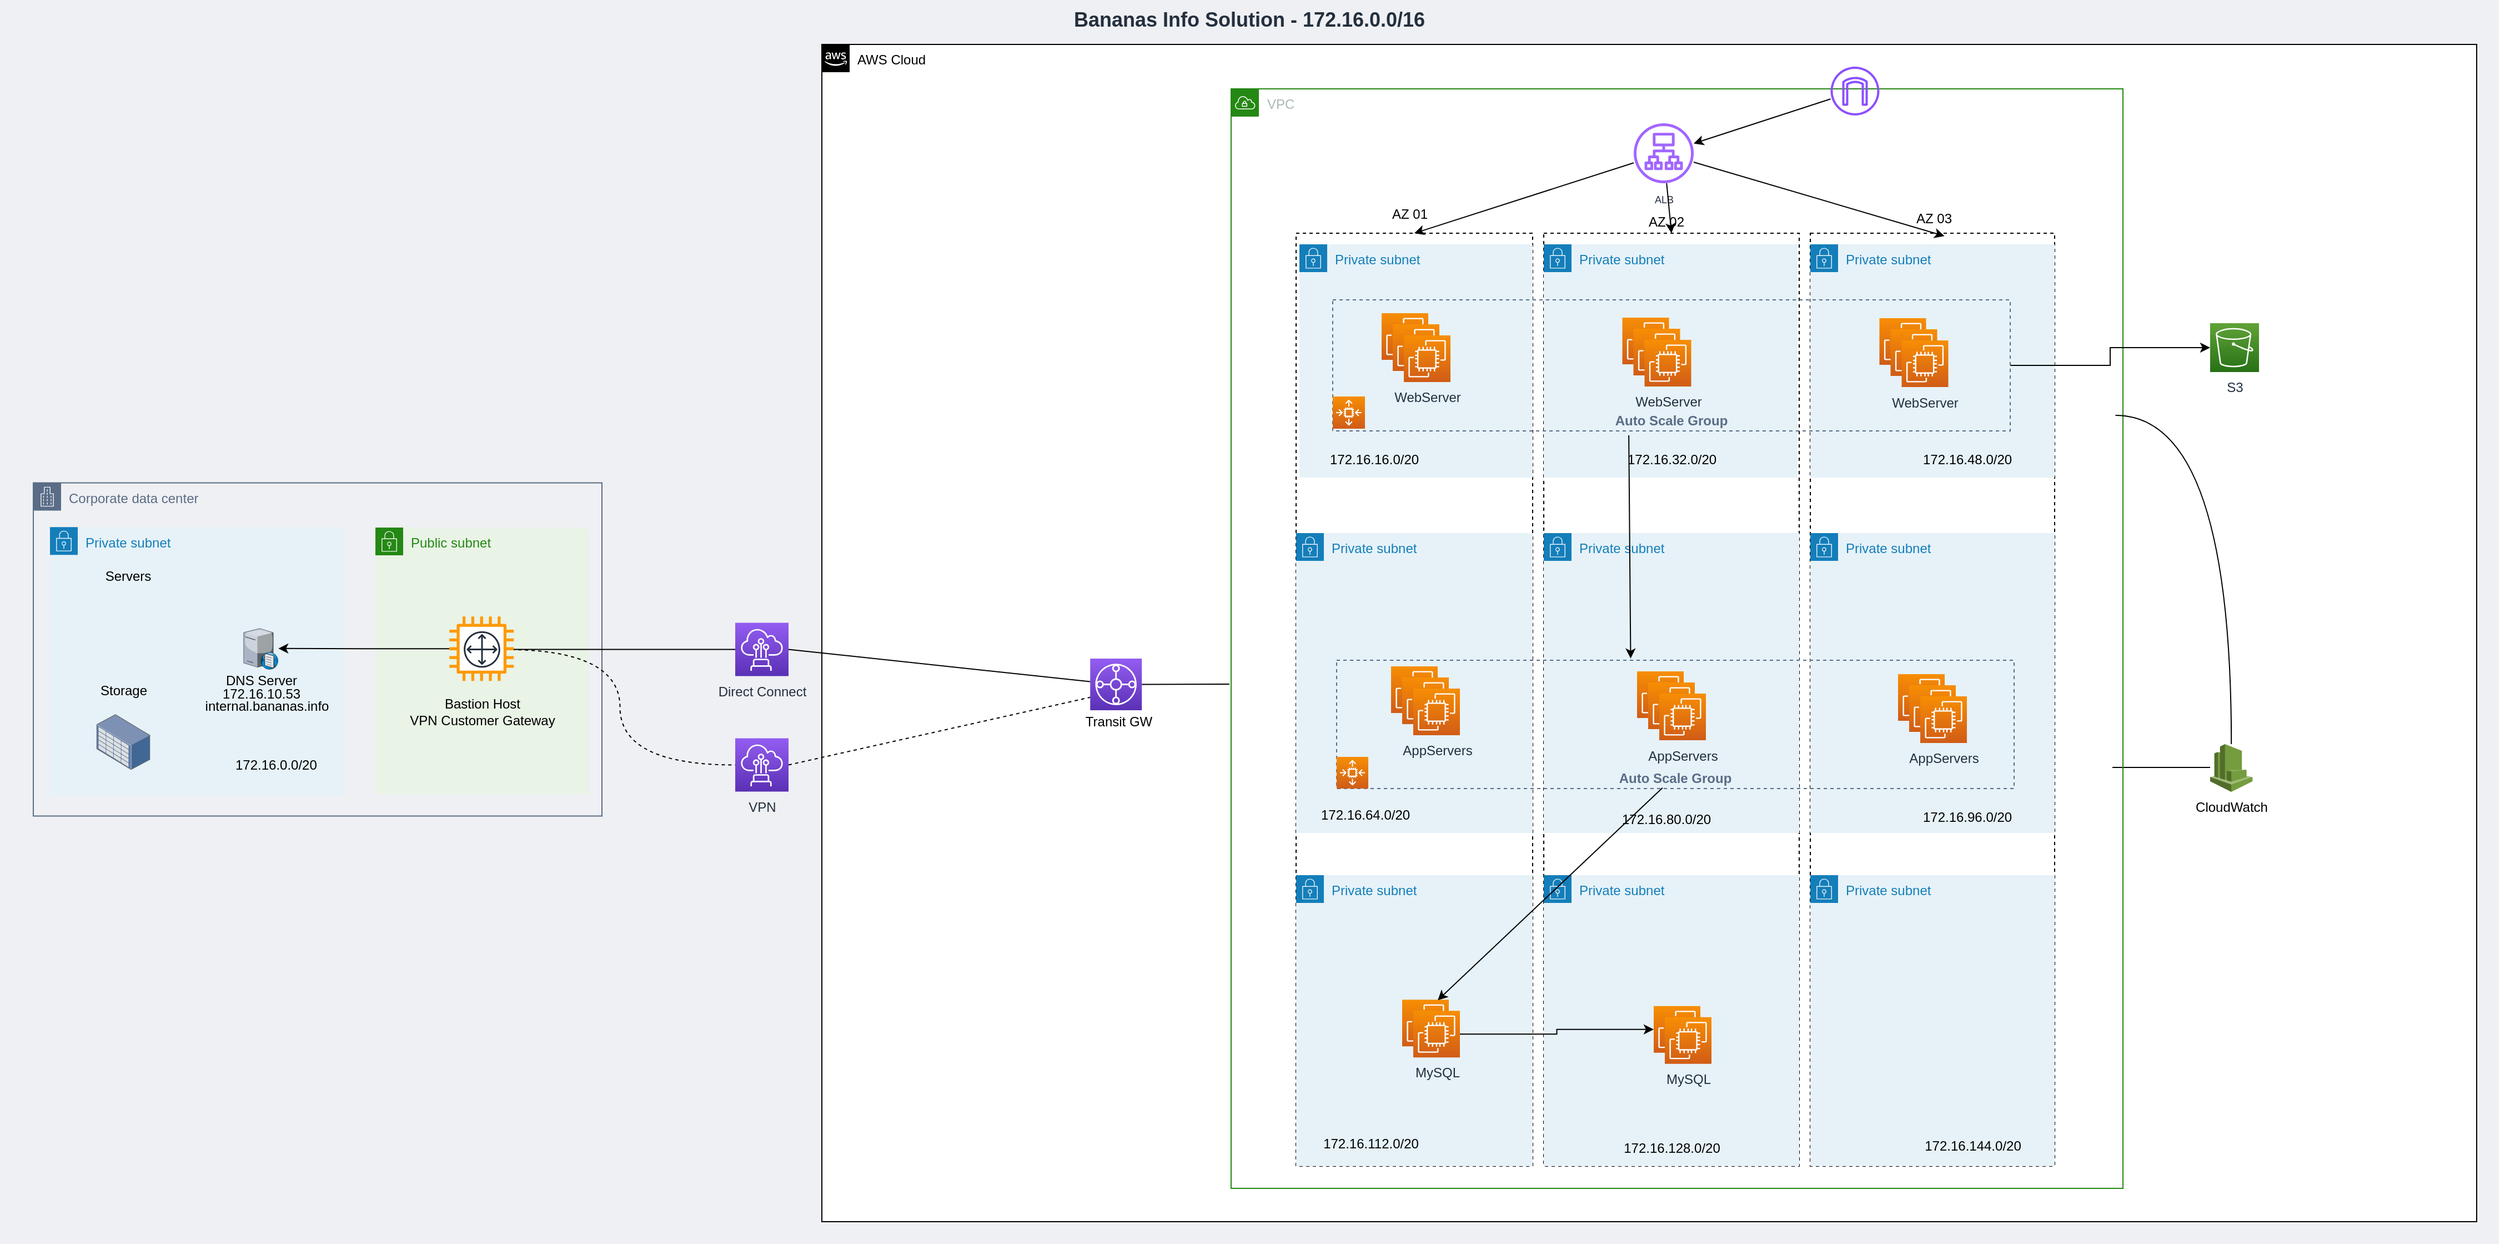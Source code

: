 <mxfile version="25.0.3">
  <diagram id="W_F5XnYg8adZVJPK9eMk" name="Arquitetura  Banana">
    <mxGraphModel dx="5585" dy="2750" grid="1" gridSize="10" guides="1" tooltips="1" connect="1" arrows="1" fold="1" page="0" pageScale="1" pageWidth="850" pageHeight="1100" math="0" shadow="0">
      <root>
        <mxCell id="0" />
        <mxCell id="1" parent="0" />
        <mxCell id="vFsQSppby8XxqhAGqel9-8" value="Bananas Info Solution - 172.16.0.0/16" style="fillColor=#EFF0F3;strokeColor=none;dashed=0;verticalAlign=top;fontStyle=1;fontColor=#232F3D;fontSize=18;" parent="1" vertex="1">
          <mxGeometry x="-1990" y="-730" width="2250" height="1120" as="geometry" />
        </mxCell>
        <mxCell id="y_NVvg4EwyrHjLbx37bl-17" value="AWS Cloud" style="points=[[0,0],[0.25,0],[0.5,0],[0.75,0],[1,0],[1,0.25],[1,0.5],[1,0.75],[1,1],[0.75,1],[0.5,1],[0.25,1],[0,1],[0,0.75],[0,0.5],[0,0.25]];outlineConnect=0;html=1;whiteSpace=wrap;fontSize=12;fontStyle=0;shape=mxgraph.aws4.group;grIcon=mxgraph.aws4.group_aws_cloud_alt;verticalAlign=top;align=left;spacingLeft=30;dashed=0;labelBackgroundColor=none;" parent="1" vertex="1">
          <mxGeometry x="-1250" y="-690" width="1490" height="1060" as="geometry" />
        </mxCell>
        <mxCell id="UPVWZSoE1IrgO4UKR4u3-6" value="" style="rounded=0;whiteSpace=wrap;html=1;dashed=1;hachureGap=4;pointerEvents=0;" parent="1" vertex="1">
          <mxGeometry x="-823" y="-520" width="213" height="840" as="geometry" />
        </mxCell>
        <mxCell id="i61QL0jAftep3phikMwE-26" value="" style="sketch=0;points=[[0,0,0],[0.25,0,0],[0.5,0,0],[0.75,0,0],[1,0,0],[0,1,0],[0.25,1,0],[0.5,1,0],[0.75,1,0],[1,1,0],[0,0.25,0],[0,0.5,0],[0,0.75,0],[1,0.25,0],[1,0.5,0],[1,0.75,0]];outlineConnect=0;fontColor=#232F3E;gradientColor=#F78E04;gradientDirection=north;fillColor=#D05C17;strokeColor=#ffffff;dashed=0;verticalLabelPosition=bottom;verticalAlign=top;align=center;html=1;fontSize=12;fontStyle=0;aspect=fixed;shape=mxgraph.aws4.resourceIcon;resIcon=mxgraph.aws4.ec2;" parent="1" vertex="1">
          <mxGeometry x="-271" y="165.88" width="42" height="42" as="geometry" />
        </mxCell>
        <mxCell id="i61QL0jAftep3phikMwE-27" value="" style="sketch=0;points=[[0,0,0],[0.25,0,0],[0.5,0,0],[0.75,0,0],[1,0,0],[0,1,0],[0.25,1,0],[0.5,1,0],[0.75,1,0],[1,1,0],[0,0.25,0],[0,0.5,0],[0,0.75,0],[1,0.25,0],[1,0.5,0],[1,0.75,0]];outlineConnect=0;fontColor=#232F3E;gradientColor=#F78E04;gradientDirection=north;fillColor=#D05C17;strokeColor=#ffffff;dashed=0;verticalLabelPosition=bottom;verticalAlign=top;align=center;html=1;fontSize=12;fontStyle=0;aspect=fixed;shape=mxgraph.aws4.resourceIcon;resIcon=mxgraph.aws4.ec2;" parent="1" vertex="1">
          <mxGeometry x="-261" y="175.88" width="42" height="42" as="geometry" />
        </mxCell>
        <mxCell id="i61QL0jAftep3phikMwE-28" value="MySQL" style="sketch=0;points=[[0,0,0],[0.25,0,0],[0.5,0,0],[0.75,0,0],[1,0,0],[0,1,0],[0.25,1,0],[0.5,1,0],[0.75,1,0],[1,1,0],[0,0.25,0],[0,0.5,0],[0,0.75,0],[1,0.25,0],[1,0.5,0],[1,0.75,0]];outlineConnect=0;fontColor=#232F3E;gradientColor=#F78E04;gradientDirection=north;fillColor=#D05C17;strokeColor=#ffffff;dashed=0;verticalLabelPosition=bottom;verticalAlign=top;align=center;html=1;fontSize=12;fontStyle=0;aspect=fixed;shape=mxgraph.aws4.resourceIcon;resIcon=mxgraph.aws4.ec2;" parent="1" vertex="1">
          <mxGeometry x="-251" y="185.88" width="42" height="42" as="geometry" />
        </mxCell>
        <mxCell id="i61QL0jAftep3phikMwE-18" value="" style="sketch=0;points=[[0,0,0],[0.25,0,0],[0.5,0,0],[0.75,0,0],[1,0,0],[0,1,0],[0.25,1,0],[0.5,1,0],[0.75,1,0],[1,1,0],[0,0.25,0],[0,0.5,0],[0,0.75,0],[1,0.25,0],[1,0.5,0],[1,0.75,0]];outlineConnect=0;fontColor=#232F3E;gradientColor=#F78E04;gradientDirection=north;fillColor=#D05C17;strokeColor=#ffffff;dashed=0;verticalLabelPosition=bottom;verticalAlign=top;align=center;html=1;fontSize=12;fontStyle=0;aspect=fixed;shape=mxgraph.aws4.resourceIcon;resIcon=mxgraph.aws4.ec2;" parent="1" vertex="1">
          <mxGeometry x="-737.5" y="160.13" width="42" height="42" as="geometry" />
        </mxCell>
        <mxCell id="i61QL0jAftep3phikMwE-22" value="" style="sketch=0;points=[[0,0,0],[0.25,0,0],[0.5,0,0],[0.75,0,0],[1,0,0],[0,1,0],[0.25,1,0],[0.5,1,0],[0.75,1,0],[1,1,0],[0,0.25,0],[0,0.5,0],[0,0.75,0],[1,0.25,0],[1,0.5,0],[1,0.75,0]];outlineConnect=0;fontColor=#232F3E;gradientColor=#F78E04;gradientDirection=north;fillColor=#D05C17;strokeColor=#ffffff;dashed=0;verticalLabelPosition=bottom;verticalAlign=top;align=center;html=1;fontSize=12;fontStyle=0;aspect=fixed;shape=mxgraph.aws4.resourceIcon;resIcon=mxgraph.aws4.ec2;" parent="1" vertex="1">
          <mxGeometry x="-511" y="165.88" width="42" height="42" as="geometry" />
        </mxCell>
        <mxCell id="i61QL0jAftep3phikMwE-4" value="Public subnet" style="points=[[0,0],[0.25,0],[0.5,0],[0.75,0],[1,0],[1,0.25],[1,0.5],[1,0.75],[1,1],[0.75,1],[0.5,1],[0.25,1],[0,1],[0,0.75],[0,0.5],[0,0.25]];outlineConnect=0;gradientColor=none;html=1;whiteSpace=wrap;fontSize=12;fontStyle=0;shape=mxgraph.aws4.group;grIcon=mxgraph.aws4.group_security_group;grStroke=0;strokeColor=#248814;fillColor=#E9F3E6;verticalAlign=top;align=left;spacingLeft=30;fontColor=#248814;dashed=0;" parent="1" vertex="1">
          <mxGeometry x="-1652" y="-255" width="192" height="240" as="geometry" />
        </mxCell>
        <mxCell id="-DdmWLj25kBSTXwBggE0-1" value="Corporate data center" style="points=[[0,0],[0.25,0],[0.5,0],[0.75,0],[1,0],[1,0.25],[1,0.5],[1,0.75],[1,1],[0.75,1],[0.5,1],[0.25,1],[0,1],[0,0.75],[0,0.5],[0,0.25]];outlineConnect=0;gradientColor=none;html=1;whiteSpace=wrap;fontSize=12;fontStyle=0;shape=mxgraph.aws4.group;grIcon=mxgraph.aws4.group_corporate_data_center;strokeColor=#5A6C86;fillColor=none;verticalAlign=top;align=left;spacingLeft=30;fontColor=#5A6C86;dashed=0;" parent="1" vertex="1">
          <mxGeometry x="-1960" y="-295.25" width="512" height="300" as="geometry" />
        </mxCell>
        <mxCell id="i61QL0jAftep3phikMwE-3" value="Private subnet" style="points=[[0,0],[0.25,0],[0.5,0],[0.75,0],[1,0],[1,0.25],[1,0.5],[1,0.75],[1,1],[0.75,1],[0.5,1],[0.25,1],[0,1],[0,0.75],[0,0.5],[0,0.25]];outlineConnect=0;gradientColor=none;html=1;whiteSpace=wrap;fontSize=12;fontStyle=0;shape=mxgraph.aws4.group;grIcon=mxgraph.aws4.group_security_group;grStroke=0;strokeColor=#147EBA;fillColor=#E6F2F8;verticalAlign=top;align=left;spacingLeft=30;fontColor=#147EBA;dashed=0;hachureGap=4;pointerEvents=0;" parent="1" vertex="1">
          <mxGeometry x="-1945" y="-255.37" width="265" height="242.25" as="geometry" />
        </mxCell>
        <mxCell id="UPVWZSoE1IrgO4UKR4u3-4" value="" style="rounded=0;whiteSpace=wrap;html=1;dashed=1;hachureGap=4;pointerEvents=0;" parent="1" vertex="1">
          <mxGeometry x="-360" y="-520" width="220" height="840" as="geometry" />
        </mxCell>
        <mxCell id="UPVWZSoE1IrgO4UKR4u3-5" value="" style="rounded=0;whiteSpace=wrap;html=1;dashed=1;hachureGap=4;pointerEvents=0;" parent="1" vertex="1">
          <mxGeometry x="-600" y="-520" width="230" height="840" as="geometry" />
        </mxCell>
        <mxCell id="UPVWZSoE1IrgO4UKR4u3-37" value="Private subnet" style="points=[[0,0],[0.25,0],[0.5,0],[0.75,0],[1,0],[1,0.25],[1,0.5],[1,0.75],[1,1],[0.75,1],[0.5,1],[0.25,1],[0,1],[0,0.75],[0,0.5],[0,0.25]];outlineConnect=0;gradientColor=none;html=1;whiteSpace=wrap;fontSize=12;fontStyle=0;shape=mxgraph.aws4.group;grIcon=mxgraph.aws4.group_security_group;grStroke=0;strokeColor=#147EBA;fillColor=#E6F2F8;verticalAlign=top;align=left;spacingLeft=30;fontColor=#147EBA;dashed=0;hachureGap=4;pointerEvents=0;" parent="1" vertex="1">
          <mxGeometry x="-600" y="-250" width="230" height="270" as="geometry" />
        </mxCell>
        <mxCell id="UPVWZSoE1IrgO4UKR4u3-41" value="Private subnet" style="points=[[0,0],[0.25,0],[0.5,0],[0.75,0],[1,0],[1,0.25],[1,0.5],[1,0.75],[1,1],[0.75,1],[0.5,1],[0.25,1],[0,1],[0,0.75],[0,0.5],[0,0.25]];outlineConnect=0;gradientColor=none;html=1;whiteSpace=wrap;fontSize=12;fontStyle=0;shape=mxgraph.aws4.group;grIcon=mxgraph.aws4.group_security_group;grStroke=0;strokeColor=#147EBA;fillColor=#E6F2F8;verticalAlign=top;align=left;spacingLeft=30;fontColor=#147EBA;dashed=0;hachureGap=4;pointerEvents=0;" parent="1" vertex="1">
          <mxGeometry x="-360" y="-250" width="220" height="270" as="geometry" />
        </mxCell>
        <mxCell id="UPVWZSoE1IrgO4UKR4u3-50" value="Direct Connect" style="sketch=0;points=[[0,0,0],[0.25,0,0],[0.5,0,0],[0.75,0,0],[1,0,0],[0,1,0],[0.25,1,0],[0.5,1,0],[0.75,1,0],[1,1,0],[0,0.25,0],[0,0.5,0],[0,0.75,0],[1,0.25,0],[1,0.5,0],[1,0.75,0]];outlineConnect=0;fontColor=#232F3E;gradientColor=#945DF2;gradientDirection=north;fillColor=#5A30B5;strokeColor=#ffffff;dashed=0;verticalLabelPosition=bottom;verticalAlign=top;align=center;html=1;fontSize=12;fontStyle=0;aspect=fixed;shape=mxgraph.aws4.resourceIcon;resIcon=mxgraph.aws4.direct_connect;hachureGap=4;pointerEvents=0;" parent="1" vertex="1">
          <mxGeometry x="-1328" y="-169.25" width="48" height="48" as="geometry" />
        </mxCell>
        <mxCell id="-DdmWLj25kBSTXwBggE0-2" value="" style="shape=image;html=1;verticalAlign=top;verticalLabelPosition=bottom;labelBackgroundColor=#ffffff;imageAspect=0;aspect=fixed;image=https://cdn2.iconfinder.com/data/icons/amazon-aws-stencils/100/Non-Service_Specific_copy_Corporate_Data_Center-128.png" parent="1" vertex="1">
          <mxGeometry x="-1913" y="-211.37" width="68" height="68" as="geometry" />
        </mxCell>
        <mxCell id="-DdmWLj25kBSTXwBggE0-3" value="" style="verticalLabelPosition=bottom;sketch=0;aspect=fixed;html=1;verticalAlign=top;strokeColor=none;align=center;outlineConnect=0;shape=mxgraph.citrix.dns_server;" parent="1" vertex="1">
          <mxGeometry x="-1770.61" y="-165" width="31.22" height="37.75" as="geometry" />
        </mxCell>
        <mxCell id="-DdmWLj25kBSTXwBggE0-10" value="" style="shape=image;html=1;verticalAlign=top;verticalLabelPosition=bottom;labelBackgroundColor=#ffffff;imageAspect=0;aspect=fixed;image=https://cdn2.iconfinder.com/data/icons/amazon-aws-stencils/100/Non-Service_Specific_copy_Corporate_Data_Center-128.png" parent="1" vertex="1">
          <mxGeometry x="-1927" y="-190.12" width="68" height="68" as="geometry" />
        </mxCell>
        <mxCell id="-DdmWLj25kBSTXwBggE0-11" value="" style="shape=image;html=1;verticalAlign=top;verticalLabelPosition=bottom;labelBackgroundColor=#ffffff;imageAspect=0;aspect=fixed;image=https://cdn2.iconfinder.com/data/icons/amazon-aws-stencils/100/Non-Service_Specific_copy_Corporate_Data_Center-128.png" parent="1" vertex="1">
          <mxGeometry x="-1905" y="-197.12" width="68" height="68" as="geometry" />
        </mxCell>
        <mxCell id="-DdmWLj25kBSTXwBggE0-12" value="Servers" style="text;html=1;align=center;verticalAlign=middle;resizable=0;points=[];autosize=1;strokeColor=none;fillColor=none;" parent="1" vertex="1">
          <mxGeometry x="-1905" y="-221.12" width="60" height="20" as="geometry" />
        </mxCell>
        <mxCell id="-DdmWLj25kBSTXwBggE0-14" value="DNS Server" style="text;html=1;align=center;verticalAlign=middle;resizable=0;points=[];autosize=1;strokeColor=none;fillColor=none;" parent="1" vertex="1">
          <mxGeometry x="-1795" y="-127.25" width="80" height="20" as="geometry" />
        </mxCell>
        <mxCell id="-DdmWLj25kBSTXwBggE0-15" value="" style="points=[];aspect=fixed;html=1;align=center;shadow=0;dashed=0;image;image=img/lib/allied_telesis/storage/Datacenter_Server_Storage_Unit_Large.svg;" parent="1" vertex="1">
          <mxGeometry x="-1903.24" y="-86.87" width="48.49" height="50" as="geometry" />
        </mxCell>
        <mxCell id="-DdmWLj25kBSTXwBggE0-16" value="Storage" style="text;html=1;align=center;verticalAlign=middle;resizable=0;points=[];autosize=1;strokeColor=none;fillColor=none;" parent="1" vertex="1">
          <mxGeometry x="-1909" y="-118.37" width="60" height="20" as="geometry" />
        </mxCell>
        <mxCell id="-DdmWLj25kBSTXwBggE0-19" value="" style="sketch=0;points=[[0,0,0],[0.25,0,0],[0.5,0,0],[0.75,0,0],[1,0,0],[0,1,0],[0.25,1,0],[0.5,1,0],[0.75,1,0],[1,1,0],[0,0.25,0],[0,0.5,0],[0,0.75,0],[1,0.25,0],[1,0.5,0],[1,0.75,0]];outlineConnect=0;fontColor=#232F3E;gradientColor=#945DF2;gradientDirection=north;fillColor=#5A30B5;strokeColor=#ffffff;dashed=0;verticalLabelPosition=bottom;verticalAlign=top;align=center;html=1;fontSize=12;fontStyle=0;aspect=fixed;shape=mxgraph.aws4.resourceIcon;resIcon=mxgraph.aws4.transit_gateway;" parent="1" vertex="1">
          <mxGeometry x="-1008.39" y="-137" width="46.5" height="46.5" as="geometry" />
        </mxCell>
        <mxCell id="UPVWZSoE1IrgO4UKR4u3-51" value="" style="sketch=0;outlineConnect=0;fontColor=#232F3E;gradientColor=none;strokeColor=#232F3E;fillColor=#ffffff;dashed=0;verticalLabelPosition=bottom;verticalAlign=top;align=center;html=1;fontSize=12;fontStyle=0;aspect=fixed;shape=mxgraph.aws4.resourceIcon;resIcon=mxgraph.aws4.customer_gateway;hachureGap=4;pointerEvents=0;" parent="1" vertex="1">
          <mxGeometry x="-1576.5" y="-165.75" width="41" height="41" as="geometry" />
        </mxCell>
        <mxCell id="-DdmWLj25kBSTXwBggE0-30" value="Transit GW" style="text;html=1;align=center;verticalAlign=middle;resizable=0;points=[];autosize=1;strokeColor=none;fillColor=none;" parent="1" vertex="1">
          <mxGeometry x="-1023" y="-90.5" width="80" height="20" as="geometry" />
        </mxCell>
        <mxCell id="-DdmWLj25kBSTXwBggE0-39" value="Bastion Host &lt;br&gt;VPN Customer Gateway" style="text;html=1;align=center;verticalAlign=middle;resizable=0;points=[];autosize=1;strokeColor=none;fillColor=none;" parent="1" vertex="1">
          <mxGeometry x="-1626" y="-104" width="140" height="30" as="geometry" />
        </mxCell>
        <mxCell id="-DdmWLj25kBSTXwBggE0-41" value="&lt;font style=&quot;font-size: 12px&quot;&gt;&lt;span style=&quot;left: 616.286px ; top: 383.046px ; font-family: sans-serif ; transform: scalex(1.057)&quot; dir=&quot;ltr&quot;&gt;172&lt;/span&gt;&lt;span style=&quot;left: 675.036px ; top: 383.046px ; font-family: sans-serif&quot; dir=&quot;ltr&quot;&gt;.&lt;/span&gt;&lt;span style=&quot;left: 681.494px ; top: 383.046px ; font-family: sans-serif ; transform: scalex(1.057)&quot; dir=&quot;ltr&quot;&gt;16&lt;/span&gt;&lt;span style=&quot;left: 720.661px ; top: 383.046px ; font-family: sans-serif&quot; dir=&quot;ltr&quot;&gt;.&lt;/span&gt;&lt;span style=&quot;left: 727.119px ; top: 383.046px ; font-family: sans-serif ; transform: scalex(1.057)&quot; dir=&quot;ltr&quot;&gt;10&lt;/span&gt;&lt;span style=&quot;left: 766.286px ; top: 383.046px ; font-family: sans-serif&quot; dir=&quot;ltr&quot;&gt;.&lt;/span&gt;&lt;span style=&quot;left: 772.744px ; top: 383.046px ; font-family: sans-serif ; transform: scalex(1.057)&quot; dir=&quot;ltr&quot;&gt;53&lt;/span&gt;&lt;/font&gt;" style="text;html=1;align=center;verticalAlign=middle;resizable=0;points=[];autosize=1;strokeColor=none;fillColor=none;" parent="1" vertex="1">
          <mxGeometry x="-1800" y="-115" width="90" height="20" as="geometry" />
        </mxCell>
        <mxCell id="-DdmWLj25kBSTXwBggE0-47" value="VPN" style="sketch=0;points=[[0,0,0],[0.25,0,0],[0.5,0,0],[0.75,0,0],[1,0,0],[0,1,0],[0.25,1,0],[0.5,1,0],[0.75,1,0],[1,1,0],[0,0.25,0],[0,0.5,0],[0,0.75,0],[1,0.25,0],[1,0.5,0],[1,0.75,0]];outlineConnect=0;fontColor=#232F3E;gradientColor=#945DF2;gradientDirection=north;fillColor=#5A30B5;strokeColor=#ffffff;dashed=0;verticalLabelPosition=bottom;verticalAlign=top;align=center;html=1;fontSize=12;fontStyle=0;aspect=fixed;shape=mxgraph.aws4.resourceIcon;resIcon=mxgraph.aws4.direct_connect;hachureGap=4;pointerEvents=0;" parent="1" vertex="1">
          <mxGeometry x="-1328" y="-65.25" width="48" height="48" as="geometry" />
        </mxCell>
        <mxCell id="-DdmWLj25kBSTXwBggE0-51" value="" style="endArrow=none;html=1;rounded=0;fontSize=12;entryX=0;entryY=0.5;entryDx=0;entryDy=0;entryPerimeter=0;" parent="1" source="UPVWZSoE1IrgO4UKR4u3-51" target="UPVWZSoE1IrgO4UKR4u3-50" edge="1">
          <mxGeometry width="50" height="50" relative="1" as="geometry">
            <mxPoint x="-1380" y="-155" as="sourcePoint" />
            <mxPoint x="-1070" y="-315" as="targetPoint" />
          </mxGeometry>
        </mxCell>
        <mxCell id="-DdmWLj25kBSTXwBggE0-52" value="" style="endArrow=none;html=1;rounded=0;fontSize=12;entryX=0;entryY=0.5;entryDx=0;entryDy=0;entryPerimeter=0;dashed=1;edgeStyle=orthogonalEdgeStyle;curved=1;" parent="1" source="UPVWZSoE1IrgO4UKR4u3-51" target="-DdmWLj25kBSTXwBggE0-47" edge="1">
          <mxGeometry width="50" height="50" relative="1" as="geometry">
            <mxPoint x="-1120" y="-265" as="sourcePoint" />
            <mxPoint x="-1070" y="-315" as="targetPoint" />
          </mxGeometry>
        </mxCell>
        <mxCell id="-DdmWLj25kBSTXwBggE0-59" value="" style="endArrow=none;html=1;rounded=0;fontSize=12;strokeWidth=1;exitX=1;exitY=0.5;exitDx=0;exitDy=0;exitPerimeter=0;" parent="1" source="-DdmWLj25kBSTXwBggE0-19" edge="1">
          <mxGeometry width="50" height="50" relative="1" as="geometry">
            <mxPoint x="-1023.0" y="-41.43" as="sourcePoint" />
            <mxPoint x="-883" y="-113.967" as="targetPoint" />
          </mxGeometry>
        </mxCell>
        <mxCell id="-DdmWLj25kBSTXwBggE0-64" value="" style="endArrow=none;html=1;rounded=0;fontSize=12;strokeWidth=1;exitX=1;exitY=0.5;exitDx=0;exitDy=0;exitPerimeter=0;" parent="1" source="UPVWZSoE1IrgO4UKR4u3-50" target="-DdmWLj25kBSTXwBggE0-19" edge="1">
          <mxGeometry width="50" height="50" relative="1" as="geometry">
            <mxPoint x="-1280" y="-50" as="sourcePoint" />
            <mxPoint x="-1232.0" y="-146.309" as="targetPoint" />
          </mxGeometry>
        </mxCell>
        <mxCell id="-DdmWLj25kBSTXwBggE0-65" value="" style="endArrow=none;html=1;rounded=0;fontSize=12;dashed=1;exitX=1;exitY=0.5;exitDx=0;exitDy=0;exitPerimeter=0;entryX=0;entryY=0.75;entryDx=0;entryDy=0;entryPerimeter=0;" parent="1" source="-DdmWLj25kBSTXwBggE0-47" target="-DdmWLj25kBSTXwBggE0-19" edge="1">
          <mxGeometry width="50" height="50" relative="1" as="geometry">
            <mxPoint x="-1181.89" y="-49.998" as="sourcePoint" />
            <mxPoint x="-1232.0" y="-41.426" as="targetPoint" />
          </mxGeometry>
        </mxCell>
        <mxCell id="-DdmWLj25kBSTXwBggE0-76" value="AZ 02" style="text;html=1;align=center;verticalAlign=middle;resizable=0;points=[];autosize=1;strokeColor=none;fillColor=none;fontSize=12;" parent="1" vertex="1">
          <mxGeometry x="-515" y="-540" width="50" height="20" as="geometry" />
        </mxCell>
        <mxCell id="-DdmWLj25kBSTXwBggE0-77" value="AZ 03" style="text;html=1;align=center;verticalAlign=middle;resizable=0;points=[];autosize=1;strokeColor=none;fillColor=none;fontSize=12;" parent="1" vertex="1">
          <mxGeometry x="-274.5" y="-543" width="50" height="20" as="geometry" />
        </mxCell>
        <mxCell id="-DdmWLj25kBSTXwBggE0-78" value="Private subnet" style="points=[[0,0],[0.25,0],[0.5,0],[0.75,0],[1,0],[1,0.25],[1,0.5],[1,0.75],[1,1],[0.75,1],[0.5,1],[0.25,1],[0,1],[0,0.75],[0,0.5],[0,0.25]];outlineConnect=0;gradientColor=none;html=1;whiteSpace=wrap;fontSize=12;fontStyle=0;shape=mxgraph.aws4.group;grIcon=mxgraph.aws4.group_security_group;grStroke=0;strokeColor=#147EBA;fillColor=#E6F2F8;verticalAlign=top;align=left;spacingLeft=30;fontColor=#147EBA;dashed=0;hachureGap=4;pointerEvents=0;" parent="1" vertex="1">
          <mxGeometry x="-600" y="58" width="230" height="262" as="geometry" />
        </mxCell>
        <mxCell id="-DdmWLj25kBSTXwBggE0-79" value="&lt;div&gt;172.16.80.0/20&lt;/div&gt;" style="text;html=1;align=center;verticalAlign=middle;resizable=0;points=[];autosize=1;strokeColor=none;fillColor=none;" parent="1" vertex="1">
          <mxGeometry x="-545" y="-2" width="110" height="20" as="geometry" />
        </mxCell>
        <mxCell id="-DdmWLj25kBSTXwBggE0-80" value="Private subnet" style="points=[[0,0],[0.25,0],[0.5,0],[0.75,0],[1,0],[1,0.25],[1,0.5],[1,0.75],[1,1],[0.75,1],[0.5,1],[0.25,1],[0,1],[0,0.75],[0,0.5],[0,0.25]];outlineConnect=0;gradientColor=none;html=1;whiteSpace=wrap;fontSize=12;fontStyle=0;shape=mxgraph.aws4.group;grIcon=mxgraph.aws4.group_security_group;grStroke=0;strokeColor=#147EBA;fillColor=#E6F2F8;verticalAlign=top;align=left;spacingLeft=30;fontColor=#147EBA;dashed=0;hachureGap=4;pointerEvents=0;" parent="1" vertex="1">
          <mxGeometry x="-360" y="58" width="220" height="262" as="geometry" />
        </mxCell>
        <mxCell id="-DdmWLj25kBSTXwBggE0-81" value="&lt;div&gt;172.16.96.0/20&lt;/div&gt;" style="text;html=1;align=center;verticalAlign=middle;resizable=0;points=[];autosize=1;strokeColor=none;fillColor=none;" parent="1" vertex="1">
          <mxGeometry x="-274" y="-4" width="110" height="20" as="geometry" />
        </mxCell>
        <mxCell id="-DdmWLj25kBSTXwBggE0-82" value="Private subnet" style="points=[[0,0],[0.25,0],[0.5,0],[0.75,0],[1,0],[1,0.25],[1,0.5],[1,0.75],[1,1],[0.75,1],[0.5,1],[0.25,1],[0,1],[0,0.75],[0,0.5],[0,0.25]];outlineConnect=0;gradientColor=none;html=1;whiteSpace=wrap;fontSize=12;fontStyle=0;shape=mxgraph.aws4.group;grIcon=mxgraph.aws4.group_security_group;grStroke=0;strokeColor=#147EBA;fillColor=#E6F2F8;verticalAlign=top;align=left;spacingLeft=30;fontColor=#147EBA;dashed=0;hachureGap=4;pointerEvents=0;" parent="1" vertex="1">
          <mxGeometry x="-823" y="-250" width="213" height="270" as="geometry" />
        </mxCell>
        <mxCell id="-DdmWLj25kBSTXwBggE0-83" value="Private subnet" style="points=[[0,0],[0.25,0],[0.5,0],[0.75,0],[1,0],[1,0.25],[1,0.5],[1,0.75],[1,1],[0.75,1],[0.5,1],[0.25,1],[0,1],[0,0.75],[0,0.5],[0,0.25]];outlineConnect=0;gradientColor=none;html=1;whiteSpace=wrap;fontSize=12;fontStyle=0;shape=mxgraph.aws4.group;grIcon=mxgraph.aws4.group_security_group;grStroke=0;strokeColor=#147EBA;fillColor=#E6F2F8;verticalAlign=top;align=left;spacingLeft=30;fontColor=#147EBA;dashed=0;hachureGap=4;pointerEvents=0;" parent="1" vertex="1">
          <mxGeometry x="-823" y="58" width="213" height="262" as="geometry" />
        </mxCell>
        <mxCell id="-DdmWLj25kBSTXwBggE0-84" value="AZ 01" style="text;html=1;align=center;verticalAlign=middle;resizable=0;points=[];autosize=1;strokeColor=none;fillColor=none;fontSize=12;" parent="1" vertex="1">
          <mxGeometry x="-746" y="-547" width="50" height="20" as="geometry" />
        </mxCell>
        <mxCell id="-DdmWLj25kBSTXwBggE0-89" value="&lt;div&gt;172.16.64.0/20&lt;/div&gt;" style="text;html=1;align=center;verticalAlign=middle;resizable=0;points=[];autosize=1;strokeColor=none;fillColor=none;" parent="1" vertex="1">
          <mxGeometry x="-816.5" y="-6" width="110" height="20" as="geometry" />
        </mxCell>
        <mxCell id="-DdmWLj25kBSTXwBggE0-96" value="internal.bananas.info" style="text;html=1;align=center;verticalAlign=middle;resizable=0;points=[];autosize=1;strokeColor=none;fillColor=none;" parent="1" vertex="1">
          <mxGeometry x="-1820" y="-104.25" width="140" height="20" as="geometry" />
        </mxCell>
        <UserObject label="&lt;div&gt;172.16.0.0/20&lt;/div&gt;" link="172.16.0.0/0" id="-DdmWLj25kBSTXwBggE0-97">
          <mxCell style="text;whiteSpace=wrap;html=1;fontSize=12;" parent="1" vertex="1">
            <mxGeometry x="-1780" y="-55" width="100" height="30" as="geometry" />
          </mxCell>
        </UserObject>
        <mxCell id="y_NVvg4EwyrHjLbx37bl-1" value="" style="sketch=0;points=[[0,0,0],[0.25,0,0],[0.5,0,0],[0.75,0,0],[1,0,0],[0,1,0],[0.25,1,0],[0.5,1,0],[0.75,1,0],[1,1,0],[0,0.25,0],[0,0.5,0],[0,0.75,0],[1,0.25,0],[1,0.5,0],[1,0.75,0]];outlineConnect=0;fontColor=#232F3E;gradientColor=#F78E04;gradientDirection=north;fillColor=#D05C17;strokeColor=#ffffff;dashed=0;verticalLabelPosition=bottom;verticalAlign=top;align=center;html=1;fontSize=12;fontStyle=0;aspect=fixed;shape=mxgraph.aws4.resourceIcon;resIcon=mxgraph.aws4.ec2;" parent="1" vertex="1">
          <mxGeometry x="-737.5" y="-130" width="42" height="42" as="geometry" />
        </mxCell>
        <mxCell id="y_NVvg4EwyrHjLbx37bl-12" value="Auto Scale Group" style="fillColor=none;strokeColor=#5A6C86;dashed=1;verticalAlign=bottom;fontStyle=1;fontColor=#5A6C86;labelBackgroundColor=none;align=center;" parent="1" vertex="1">
          <mxGeometry x="-786.5" y="-135.5" width="610" height="115.5" as="geometry" />
        </mxCell>
        <mxCell id="iKDuVr6mOGO_X47GK0SE-4" value="CloudWatch" style="outlineConnect=0;dashed=0;verticalLabelPosition=bottom;verticalAlign=top;align=center;html=1;shape=mxgraph.aws3.cloudwatch;fillColor=#759C3E;gradientColor=none;" parent="1" vertex="1">
          <mxGeometry x="7.105e-15" y="-60" width="38.15" height="43" as="geometry" />
        </mxCell>
        <mxCell id="y_NVvg4EwyrHjLbx37bl-16" value="S3" style="sketch=0;points=[[0,0,0],[0.25,0,0],[0.5,0,0],[0.75,0,0],[1,0,0],[0,1,0],[0.25,1,0],[0.5,1,0],[0.75,1,0],[1,1,0],[0,0.25,0],[0,0.5,0],[0,0.75,0],[1,0.25,0],[1,0.5,0],[1,0.75,0]];outlineConnect=0;fontColor=#232F3E;gradientColor=#60A337;gradientDirection=north;fillColor=#277116;strokeColor=#ffffff;dashed=0;verticalLabelPosition=bottom;verticalAlign=top;align=center;html=1;fontSize=12;fontStyle=0;aspect=fixed;shape=mxgraph.aws4.resourceIcon;resIcon=mxgraph.aws4.s3;labelBackgroundColor=none;" parent="1" vertex="1">
          <mxGeometry y="-439" width="44" height="44" as="geometry" />
        </mxCell>
        <mxCell id="iKDuVr6mOGO_X47GK0SE-10" value="" style="endArrow=none;html=1;rounded=0;edgeStyle=orthogonalEdgeStyle;curved=1;" parent="1" target="iKDuVr6mOGO_X47GK0SE-4" edge="1">
          <mxGeometry width="50" height="50" relative="1" as="geometry">
            <mxPoint x="-88.0" y="-39" as="sourcePoint" />
            <mxPoint x="60" y="80" as="targetPoint" />
          </mxGeometry>
        </mxCell>
        <mxCell id="y_NVvg4EwyrHjLbx37bl-20" value="" style="sketch=0;points=[[0,0,0],[0.25,0,0],[0.5,0,0],[0.75,0,0],[1,0,0],[0,1,0],[0.25,1,0],[0.5,1,0],[0.75,1,0],[1,1,0],[0,0.25,0],[0,0.5,0],[0,0.75,0],[1,0.25,0],[1,0.5,0],[1,0.75,0]];outlineConnect=0;fontColor=#232F3E;gradientColor=#F78E04;gradientDirection=north;fillColor=#D05C17;strokeColor=#ffffff;dashed=0;verticalLabelPosition=bottom;verticalAlign=top;align=center;html=1;fontSize=12;fontStyle=0;aspect=fixed;shape=mxgraph.aws4.resourceIcon;resIcon=mxgraph.aws4.ec2;" parent="1" vertex="1">
          <mxGeometry x="-727.5" y="-120" width="42" height="42" as="geometry" />
        </mxCell>
        <mxCell id="y_NVvg4EwyrHjLbx37bl-21" value="AppServers" style="sketch=0;points=[[0,0,0],[0.25,0,0],[0.5,0,0],[0.75,0,0],[1,0,0],[0,1,0],[0.25,1,0],[0.5,1,0],[0.75,1,0],[1,1,0],[0,0.25,0],[0,0.5,0],[0,0.75,0],[1,0.25,0],[1,0.5,0],[1,0.75,0]];outlineConnect=0;fontColor=#232F3E;gradientColor=#F78E04;gradientDirection=north;fillColor=#D05C17;strokeColor=#ffffff;dashed=0;verticalLabelPosition=bottom;verticalAlign=top;align=center;html=1;fontSize=12;fontStyle=0;aspect=fixed;shape=mxgraph.aws4.resourceIcon;resIcon=mxgraph.aws4.ec2;" parent="1" vertex="1">
          <mxGeometry x="-717.5" y="-110" width="42" height="42" as="geometry" />
        </mxCell>
        <mxCell id="y_NVvg4EwyrHjLbx37bl-22" value="" style="sketch=0;points=[[0,0,0],[0.25,0,0],[0.5,0,0],[0.75,0,0],[1,0,0],[0,1,0],[0.25,1,0],[0.5,1,0],[0.75,1,0],[1,1,0],[0,0.25,0],[0,0.5,0],[0,0.75,0],[1,0.25,0],[1,0.5,0],[1,0.75,0]];outlineConnect=0;fontColor=#232F3E;gradientColor=#F78E04;gradientDirection=north;fillColor=#D05C17;strokeColor=#ffffff;dashed=0;verticalLabelPosition=bottom;verticalAlign=top;align=center;html=1;fontSize=12;fontStyle=0;aspect=fixed;shape=mxgraph.aws4.resourceIcon;resIcon=mxgraph.aws4.ec2;" parent="1" vertex="1">
          <mxGeometry x="-516" y="-125.5" width="42" height="42" as="geometry" />
        </mxCell>
        <mxCell id="y_NVvg4EwyrHjLbx37bl-23" value="" style="sketch=0;points=[[0,0,0],[0.25,0,0],[0.5,0,0],[0.75,0,0],[1,0,0],[0,1,0],[0.25,1,0],[0.5,1,0],[0.75,1,0],[1,1,0],[0,0.25,0],[0,0.5,0],[0,0.75,0],[1,0.25,0],[1,0.5,0],[1,0.75,0]];outlineConnect=0;fontColor=#232F3E;gradientColor=#F78E04;gradientDirection=north;fillColor=#D05C17;strokeColor=#ffffff;dashed=0;verticalLabelPosition=bottom;verticalAlign=top;align=center;html=1;fontSize=12;fontStyle=0;aspect=fixed;shape=mxgraph.aws4.resourceIcon;resIcon=mxgraph.aws4.ec2;" parent="1" vertex="1">
          <mxGeometry x="-506" y="-115.5" width="42" height="42" as="geometry" />
        </mxCell>
        <mxCell id="y_NVvg4EwyrHjLbx37bl-24" value="AppServers" style="sketch=0;points=[[0,0,0],[0.25,0,0],[0.5,0,0],[0.75,0,0],[1,0,0],[0,1,0],[0.25,1,0],[0.5,1,0],[0.75,1,0],[1,1,0],[0,0.25,0],[0,0.5,0],[0,0.75,0],[1,0.25,0],[1,0.5,0],[1,0.75,0]];outlineConnect=0;fontColor=#232F3E;gradientColor=#F78E04;gradientDirection=north;fillColor=#D05C17;strokeColor=#ffffff;dashed=0;verticalLabelPosition=bottom;verticalAlign=top;align=center;html=1;fontSize=12;fontStyle=0;aspect=fixed;shape=mxgraph.aws4.resourceIcon;resIcon=mxgraph.aws4.ec2;" parent="1" vertex="1">
          <mxGeometry x="-496" y="-105.5" width="42" height="42" as="geometry" />
        </mxCell>
        <mxCell id="y_NVvg4EwyrHjLbx37bl-25" value="" style="sketch=0;points=[[0,0,0],[0.25,0,0],[0.5,0,0],[0.75,0,0],[1,0,0],[0,1,0],[0.25,1,0],[0.5,1,0],[0.75,1,0],[1,1,0],[0,0.25,0],[0,0.5,0],[0,0.75,0],[1,0.25,0],[1,0.5,0],[1,0.75,0]];outlineConnect=0;fontColor=#232F3E;gradientColor=#F78E04;gradientDirection=north;fillColor=#D05C17;strokeColor=#ffffff;dashed=0;verticalLabelPosition=bottom;verticalAlign=top;align=center;html=1;fontSize=12;fontStyle=0;aspect=fixed;shape=mxgraph.aws4.resourceIcon;resIcon=mxgraph.aws4.ec2;" parent="1" vertex="1">
          <mxGeometry x="-281" y="-123" width="42" height="42" as="geometry" />
        </mxCell>
        <mxCell id="y_NVvg4EwyrHjLbx37bl-26" value="" style="sketch=0;points=[[0,0,0],[0.25,0,0],[0.5,0,0],[0.75,0,0],[1,0,0],[0,1,0],[0.25,1,0],[0.5,1,0],[0.75,1,0],[1,1,0],[0,0.25,0],[0,0.5,0],[0,0.75,0],[1,0.25,0],[1,0.5,0],[1,0.75,0]];outlineConnect=0;fontColor=#232F3E;gradientColor=#F78E04;gradientDirection=north;fillColor=#D05C17;strokeColor=#ffffff;dashed=0;verticalLabelPosition=bottom;verticalAlign=top;align=center;html=1;fontSize=12;fontStyle=0;aspect=fixed;shape=mxgraph.aws4.resourceIcon;resIcon=mxgraph.aws4.ec2;" parent="1" vertex="1">
          <mxGeometry x="-271" y="-113" width="42" height="42" as="geometry" />
        </mxCell>
        <mxCell id="y_NVvg4EwyrHjLbx37bl-27" value="AppServers" style="sketch=0;points=[[0,0,0],[0.25,0,0],[0.5,0,0],[0.75,0,0],[1,0,0],[0,1,0],[0.25,1,0],[0.5,1,0],[0.75,1,0],[1,1,0],[0,0.25,0],[0,0.5,0],[0,0.75,0],[1,0.25,0],[1,0.5,0],[1,0.75,0]];outlineConnect=0;fontColor=#232F3E;gradientColor=#F78E04;gradientDirection=north;fillColor=#D05C17;strokeColor=#ffffff;dashed=0;verticalLabelPosition=bottom;verticalAlign=top;align=center;html=1;fontSize=12;fontStyle=0;aspect=fixed;shape=mxgraph.aws4.resourceIcon;resIcon=mxgraph.aws4.ec2;" parent="1" vertex="1">
          <mxGeometry x="-261" y="-103" width="42" height="42" as="geometry" />
        </mxCell>
        <mxCell id="-IKFKCbN9MTLxvCoANm8-1" value="" style="sketch=0;points=[[0,0,0],[0.25,0,0],[0.5,0,0],[0.75,0,0],[1,0,0],[0,1,0],[0.25,1,0],[0.5,1,0],[0.75,1,0],[1,1,0],[0,0.25,0],[0,0.5,0],[0,0.75,0],[1,0.25,0],[1,0.5,0],[1,0.75,0]];outlineConnect=0;fontColor=#232F3E;gradientColor=#F78E04;gradientDirection=north;fillColor=#D05C17;strokeColor=#ffffff;dashed=0;verticalLabelPosition=bottom;verticalAlign=top;align=center;html=1;fontSize=12;fontStyle=0;aspect=fixed;shape=mxgraph.aws4.resourceIcon;resIcon=mxgraph.aws4.auto_scaling2;" parent="1" vertex="1">
          <mxGeometry x="-786.5" y="-48.5" width="28.5" height="28.5" as="geometry" />
        </mxCell>
        <mxCell id="i61QL0jAftep3phikMwE-6" style="edgeStyle=orthogonalEdgeStyle;rounded=0;orthogonalLoop=1;jettySize=auto;html=1;" parent="1" source="i61QL0jAftep3phikMwE-5" target="-DdmWLj25kBSTXwBggE0-3" edge="1">
          <mxGeometry relative="1" as="geometry" />
        </mxCell>
        <mxCell id="i61QL0jAftep3phikMwE-5" value="" style="sketch=0;outlineConnect=0;fontColor=#232F3E;gradientColor=none;fillColor=#FF9900;strokeColor=none;dashed=0;verticalLabelPosition=bottom;verticalAlign=top;align=center;html=1;fontSize=12;fontStyle=0;aspect=fixed;pointerEvents=1;shape=mxgraph.aws4.instance2;" parent="1" vertex="1">
          <mxGeometry x="-1585.39" y="-174.87" width="58" height="58" as="geometry" />
        </mxCell>
        <mxCell id="SRAKycBRXLx0mC9MLo8y-1" value="&lt;div&gt;172.16.128.0/20&lt;/div&gt;" style="text;html=1;align=center;verticalAlign=middle;resizable=0;points=[];autosize=1;strokeColor=none;fillColor=none;" parent="1" vertex="1">
          <mxGeometry x="-540" y="294" width="110" height="20" as="geometry" />
        </mxCell>
        <mxCell id="SRAKycBRXLx0mC9MLo8y-2" value="&lt;div&gt;172.16.144.0/20&lt;/div&gt;" style="text;html=1;align=center;verticalAlign=middle;resizable=0;points=[];autosize=1;strokeColor=none;fillColor=none;" parent="1" vertex="1">
          <mxGeometry x="-269" y="292" width="110" height="20" as="geometry" />
        </mxCell>
        <mxCell id="SRAKycBRXLx0mC9MLo8y-3" value="&lt;div&gt;172.16.112.0/20&lt;/div&gt;" style="text;html=1;align=center;verticalAlign=middle;resizable=0;points=[];autosize=1;strokeColor=none;fillColor=none;" parent="1" vertex="1">
          <mxGeometry x="-811.5" y="290" width="110" height="20" as="geometry" />
        </mxCell>
        <mxCell id="i61QL0jAftep3phikMwE-19" value="" style="sketch=0;points=[[0,0,0],[0.25,0,0],[0.5,0,0],[0.75,0,0],[1,0,0],[0,1,0],[0.25,1,0],[0.5,1,0],[0.75,1,0],[1,1,0],[0,0.25,0],[0,0.5,0],[0,0.75,0],[1,0.25,0],[1,0.5,0],[1,0.75,0]];outlineConnect=0;fontColor=#232F3E;gradientColor=#F78E04;gradientDirection=north;fillColor=#D05C17;strokeColor=#ffffff;dashed=0;verticalLabelPosition=bottom;verticalAlign=top;align=center;html=1;fontSize=12;fontStyle=0;aspect=fixed;shape=mxgraph.aws4.resourceIcon;resIcon=mxgraph.aws4.ec2;" parent="1" vertex="1">
          <mxGeometry x="-727.5" y="170.13" width="42" height="42" as="geometry" />
        </mxCell>
        <mxCell id="dXCOaJ-z2wK-tWI-xNs1-7" style="edgeStyle=orthogonalEdgeStyle;rounded=0;orthogonalLoop=1;jettySize=auto;html=1;exitX=1;exitY=0.5;exitDx=0;exitDy=0;exitPerimeter=0;" edge="1" parent="1" source="i61QL0jAftep3phikMwE-20" target="i61QL0jAftep3phikMwE-23">
          <mxGeometry relative="1" as="geometry" />
        </mxCell>
        <mxCell id="i61QL0jAftep3phikMwE-20" value="MySQL" style="sketch=0;points=[[0,0,0],[0.25,0,0],[0.5,0,0],[0.75,0,0],[1,0,0],[0,1,0],[0.25,1,0],[0.5,1,0],[0.75,1,0],[1,1,0],[0,0.25,0],[0,0.5,0],[0,0.75,0],[1,0.25,0],[1,0.5,0],[1,0.75,0]];outlineConnect=0;fontColor=#232F3E;gradientColor=#F78E04;gradientDirection=north;fillColor=#D05C17;strokeColor=#ffffff;dashed=0;verticalLabelPosition=bottom;verticalAlign=top;align=center;html=1;fontSize=12;fontStyle=0;aspect=fixed;shape=mxgraph.aws4.resourceIcon;resIcon=mxgraph.aws4.ec2;" parent="1" vertex="1">
          <mxGeometry x="-717.5" y="180.13" width="42" height="42" as="geometry" />
        </mxCell>
        <mxCell id="i61QL0jAftep3phikMwE-23" value="" style="sketch=0;points=[[0,0,0],[0.25,0,0],[0.5,0,0],[0.75,0,0],[1,0,0],[0,1,0],[0.25,1,0],[0.5,1,0],[0.75,1,0],[1,1,0],[0,0.25,0],[0,0.5,0],[0,0.75,0],[1,0.25,0],[1,0.5,0],[1,0.75,0]];outlineConnect=0;fontColor=#232F3E;gradientColor=#F78E04;gradientDirection=north;fillColor=#D05C17;strokeColor=#ffffff;dashed=0;verticalLabelPosition=bottom;verticalAlign=top;align=center;html=1;fontSize=12;fontStyle=0;aspect=fixed;shape=mxgraph.aws4.resourceIcon;resIcon=mxgraph.aws4.ec2;" parent="1" vertex="1">
          <mxGeometry x="-501" y="175.88" width="42" height="42" as="geometry" />
        </mxCell>
        <mxCell id="i61QL0jAftep3phikMwE-24" value="MySQL" style="sketch=0;points=[[0,0,0],[0.25,0,0],[0.5,0,0],[0.75,0,0],[1,0,0],[0,1,0],[0.25,1,0],[0.5,1,0],[0.75,1,0],[1,1,0],[0,0.25,0],[0,0.5,0],[0,0.75,0],[1,0.25,0],[1,0.5,0],[1,0.75,0]];outlineConnect=0;fontColor=#232F3E;gradientColor=#F78E04;gradientDirection=north;fillColor=#D05C17;strokeColor=#ffffff;dashed=0;verticalLabelPosition=bottom;verticalAlign=top;align=center;html=1;fontSize=12;fontStyle=0;aspect=fixed;shape=mxgraph.aws4.resourceIcon;resIcon=mxgraph.aws4.ec2;" parent="1" vertex="1">
          <mxGeometry x="-491" y="185.88" width="42" height="42" as="geometry" />
        </mxCell>
        <mxCell id="-IKFKCbN9MTLxvCoANm8-28" value="Private subnet" style="points=[[0,0],[0.25,0],[0.5,0],[0.75,0],[1,0],[1,0.25],[1,0.5],[1,0.75],[1,1],[0.75,1],[0.5,1],[0.25,1],[0,1],[0,0.75],[0,0.5],[0,0.25]];outlineConnect=0;gradientColor=none;html=1;whiteSpace=wrap;fontSize=12;fontStyle=0;shape=mxgraph.aws4.group;grIcon=mxgraph.aws4.group_security_group;grStroke=0;strokeColor=#147EBA;fillColor=#E6F2F8;verticalAlign=top;align=left;spacingLeft=30;fontColor=#147EBA;dashed=0;hachureGap=4;pointerEvents=0;" parent="1" vertex="1">
          <mxGeometry x="-360" y="-510" width="220" height="210" as="geometry" />
        </mxCell>
        <mxCell id="-IKFKCbN9MTLxvCoANm8-29" value="Private subnet" style="points=[[0,0],[0.25,0],[0.5,0],[0.75,0],[1,0],[1,0.25],[1,0.5],[1,0.75],[1,1],[0.75,1],[0.5,1],[0.25,1],[0,1],[0,0.75],[0,0.5],[0,0.25]];outlineConnect=0;gradientColor=none;html=1;whiteSpace=wrap;fontSize=12;fontStyle=0;shape=mxgraph.aws4.group;grIcon=mxgraph.aws4.group_security_group;grStroke=0;strokeColor=#147EBA;fillColor=#E6F2F8;verticalAlign=top;align=left;spacingLeft=30;fontColor=#147EBA;dashed=0;hachureGap=4;pointerEvents=0;" parent="1" vertex="1">
          <mxGeometry x="-600" y="-510" width="228.5" height="210" as="geometry" />
        </mxCell>
        <mxCell id="-IKFKCbN9MTLxvCoANm8-30" value="Private subnet" style="points=[[0,0],[0.25,0],[0.5,0],[0.75,0],[1,0],[1,0.25],[1,0.5],[1,0.75],[1,1],[0.75,1],[0.5,1],[0.25,1],[0,1],[0,0.75],[0,0.5],[0,0.25]];outlineConnect=0;gradientColor=none;html=1;whiteSpace=wrap;fontSize=12;fontStyle=0;shape=mxgraph.aws4.group;grIcon=mxgraph.aws4.group_security_group;grStroke=0;strokeColor=#147EBA;fillColor=#E6F2F8;verticalAlign=top;align=left;spacingLeft=30;fontColor=#147EBA;dashed=0;hachureGap=4;pointerEvents=0;" parent="1" vertex="1">
          <mxGeometry x="-820" y="-510" width="210" height="210" as="geometry" />
        </mxCell>
        <mxCell id="-IKFKCbN9MTLxvCoANm8-34" value="VPC" style="points=[[0,0],[0.25,0],[0.5,0],[0.75,0],[1,0],[1,0.25],[1,0.5],[1,0.75],[1,1],[0.75,1],[0.5,1],[0.25,1],[0,1],[0,0.75],[0,0.5],[0,0.25]];outlineConnect=0;gradientColor=none;html=1;whiteSpace=wrap;fontSize=12;fontStyle=0;shape=mxgraph.aws4.group;grIcon=mxgraph.aws4.group_vpc;strokeColor=#248814;fillColor=none;verticalAlign=top;align=left;spacingLeft=30;fontColor=#AAB7B8;dashed=0;hachureGap=4;pointerEvents=0;" parent="1" vertex="1">
          <mxGeometry x="-881.5" y="-650" width="803" height="990" as="geometry" />
        </mxCell>
        <mxCell id="dXCOaJ-z2wK-tWI-xNs1-4" style="edgeStyle=orthogonalEdgeStyle;rounded=0;orthogonalLoop=1;jettySize=auto;html=1;exitX=1;exitY=0.5;exitDx=0;exitDy=0;" edge="1" parent="1" source="-IKFKCbN9MTLxvCoANm8-41" target="y_NVvg4EwyrHjLbx37bl-16">
          <mxGeometry relative="1" as="geometry" />
        </mxCell>
        <mxCell id="-IKFKCbN9MTLxvCoANm8-41" value="Auto Scale Group" style="fillColor=none;strokeColor=#5A6C86;dashed=1;verticalAlign=bottom;fontStyle=1;fontColor=#5A6C86;labelBackgroundColor=none;align=center;" parent="1" vertex="1">
          <mxGeometry x="-790" y="-460" width="610" height="118" as="geometry" />
        </mxCell>
        <mxCell id="-IKFKCbN9MTLxvCoANm8-42" value="" style="sketch=0;points=[[0,0,0],[0.25,0,0],[0.5,0,0],[0.75,0,0],[1,0,0],[0,1,0],[0.25,1,0],[0.5,1,0],[0.75,1,0],[1,1,0],[0,0.25,0],[0,0.5,0],[0,0.75,0],[1,0.25,0],[1,0.5,0],[1,0.75,0]];outlineConnect=0;fontColor=#232F3E;gradientColor=#F78E04;gradientDirection=north;fillColor=#D05C17;strokeColor=#ffffff;dashed=0;verticalLabelPosition=bottom;verticalAlign=top;align=center;html=1;fontSize=12;fontStyle=0;aspect=fixed;shape=mxgraph.aws4.resourceIcon;resIcon=mxgraph.aws4.ec2;" parent="1" vertex="1">
          <mxGeometry x="-297.75" y="-443.5" width="42" height="42" as="geometry" />
        </mxCell>
        <mxCell id="-IKFKCbN9MTLxvCoANm8-43" value="" style="sketch=0;points=[[0,0,0],[0.25,0,0],[0.5,0,0],[0.75,0,0],[1,0,0],[0,1,0],[0.25,1,0],[0.5,1,0],[0.75,1,0],[1,1,0],[0,0.25,0],[0,0.5,0],[0,0.75,0],[1,0.25,0],[1,0.5,0],[1,0.75,0]];outlineConnect=0;fontColor=#232F3E;gradientColor=#F78E04;gradientDirection=north;fillColor=#D05C17;strokeColor=#ffffff;dashed=0;verticalLabelPosition=bottom;verticalAlign=top;align=center;html=1;fontSize=12;fontStyle=0;aspect=fixed;shape=mxgraph.aws4.resourceIcon;resIcon=mxgraph.aws4.ec2;" parent="1" vertex="1">
          <mxGeometry x="-287.75" y="-433.5" width="42" height="42" as="geometry" />
        </mxCell>
        <mxCell id="-IKFKCbN9MTLxvCoANm8-44" value="WebServer" style="sketch=0;points=[[0,0,0],[0.25,0,0],[0.5,0,0],[0.75,0,0],[1,0,0],[0,1,0],[0.25,1,0],[0.5,1,0],[0.75,1,0],[1,1,0],[0,0.25,0],[0,0.5,0],[0,0.75,0],[1,0.25,0],[1,0.5,0],[1,0.75,0]];outlineConnect=0;fontColor=#232F3E;gradientColor=#F78E04;gradientDirection=north;fillColor=#D05C17;strokeColor=#ffffff;dashed=0;verticalLabelPosition=bottom;verticalAlign=top;align=center;html=1;fontSize=12;fontStyle=0;aspect=fixed;shape=mxgraph.aws4.resourceIcon;resIcon=mxgraph.aws4.ec2;" parent="1" vertex="1">
          <mxGeometry x="-277.75" y="-423.5" width="42" height="42" as="geometry" />
        </mxCell>
        <mxCell id="-IKFKCbN9MTLxvCoANm8-45" value="" style="sketch=0;points=[[0,0,0],[0.25,0,0],[0.5,0,0],[0.75,0,0],[1,0,0],[0,1,0],[0.25,1,0],[0.5,1,0],[0.75,1,0],[1,1,0],[0,0.25,0],[0,0.5,0],[0,0.75,0],[1,0.25,0],[1,0.5,0],[1,0.75,0]];outlineConnect=0;fontColor=#232F3E;gradientColor=#F78E04;gradientDirection=north;fillColor=#D05C17;strokeColor=#ffffff;dashed=0;verticalLabelPosition=bottom;verticalAlign=top;align=center;html=1;fontSize=12;fontStyle=0;aspect=fixed;shape=mxgraph.aws4.resourceIcon;resIcon=mxgraph.aws4.ec2;" parent="1" vertex="1">
          <mxGeometry x="-529.25" y="-444" width="42" height="42" as="geometry" />
        </mxCell>
        <mxCell id="-IKFKCbN9MTLxvCoANm8-47" value="" style="sketch=0;points=[[0,0,0],[0.25,0,0],[0.5,0,0],[0.75,0,0],[1,0,0],[0,1,0],[0.25,1,0],[0.5,1,0],[0.75,1,0],[1,1,0],[0,0.25,0],[0,0.5,0],[0,0.75,0],[1,0.25,0],[1,0.5,0],[1,0.75,0]];outlineConnect=0;fontColor=#232F3E;gradientColor=#F78E04;gradientDirection=north;fillColor=#D05C17;strokeColor=#ffffff;dashed=0;verticalLabelPosition=bottom;verticalAlign=top;align=center;html=1;fontSize=12;fontStyle=0;aspect=fixed;shape=mxgraph.aws4.resourceIcon;resIcon=mxgraph.aws4.ec2;" parent="1" vertex="1">
          <mxGeometry x="-746" y="-448" width="42" height="42" as="geometry" />
        </mxCell>
        <mxCell id="-IKFKCbN9MTLxvCoANm8-49" value="" style="sketch=0;points=[[0,0,0],[0.25,0,0],[0.5,0,0],[0.75,0,0],[1,0,0],[0,1,0],[0.25,1,0],[0.5,1,0],[0.75,1,0],[1,1,0],[0,0.25,0],[0,0.5,0],[0,0.75,0],[1,0.25,0],[1,0.5,0],[1,0.75,0]];outlineConnect=0;fontColor=#232F3E;gradientColor=#F78E04;gradientDirection=north;fillColor=#D05C17;strokeColor=#ffffff;dashed=0;verticalLabelPosition=bottom;verticalAlign=top;align=center;html=1;fontSize=12;fontStyle=0;aspect=fixed;shape=mxgraph.aws4.resourceIcon;resIcon=mxgraph.aws4.ec2;" parent="1" vertex="1">
          <mxGeometry x="-736" y="-438" width="42" height="42" as="geometry" />
        </mxCell>
        <mxCell id="-IKFKCbN9MTLxvCoANm8-50" value="WebServer" style="sketch=0;points=[[0,0,0],[0.25,0,0],[0.5,0,0],[0.75,0,0],[1,0,0],[0,1,0],[0.25,1,0],[0.5,1,0],[0.75,1,0],[1,1,0],[0,0.25,0],[0,0.5,0],[0,0.75,0],[1,0.25,0],[1,0.5,0],[1,0.75,0]];outlineConnect=0;fontColor=#232F3E;gradientColor=#F78E04;gradientDirection=north;fillColor=#D05C17;strokeColor=#ffffff;dashed=0;verticalLabelPosition=bottom;verticalAlign=top;align=center;html=1;fontSize=12;fontStyle=0;aspect=fixed;shape=mxgraph.aws4.resourceIcon;resIcon=mxgraph.aws4.ec2;" parent="1" vertex="1">
          <mxGeometry x="-726" y="-428" width="42" height="42" as="geometry" />
        </mxCell>
        <mxCell id="-IKFKCbN9MTLxvCoANm8-51" value="" style="sketch=0;points=[[0,0,0],[0.25,0,0],[0.5,0,0],[0.75,0,0],[1,0,0],[0,1,0],[0.25,1,0],[0.5,1,0],[0.75,1,0],[1,1,0],[0,0.25,0],[0,0.5,0],[0,0.75,0],[1,0.25,0],[1,0.5,0],[1,0.75,0]];outlineConnect=0;fontColor=#232F3E;gradientColor=#F78E04;gradientDirection=north;fillColor=#D05C17;strokeColor=#ffffff;dashed=0;verticalLabelPosition=bottom;verticalAlign=top;align=center;html=1;fontSize=12;fontStyle=0;aspect=fixed;shape=mxgraph.aws4.resourceIcon;resIcon=mxgraph.aws4.ec2;" parent="1" vertex="1">
          <mxGeometry x="-519.25" y="-434" width="42" height="42" as="geometry" />
        </mxCell>
        <mxCell id="-IKFKCbN9MTLxvCoANm8-52" value="WebServer" style="sketch=0;points=[[0,0,0],[0.25,0,0],[0.5,0,0],[0.75,0,0],[1,0,0],[0,1,0],[0.25,1,0],[0.5,1,0],[0.75,1,0],[1,1,0],[0,0.25,0],[0,0.5,0],[0,0.75,0],[1,0.25,0],[1,0.5,0],[1,0.75,0]];outlineConnect=0;fontColor=#232F3E;gradientColor=#F78E04;gradientDirection=north;fillColor=#D05C17;strokeColor=#ffffff;dashed=0;verticalLabelPosition=bottom;verticalAlign=top;align=center;html=1;fontSize=12;fontStyle=0;aspect=fixed;shape=mxgraph.aws4.resourceIcon;resIcon=mxgraph.aws4.ec2;" parent="1" vertex="1">
          <mxGeometry x="-509.25" y="-424" width="42" height="42" as="geometry" />
        </mxCell>
        <mxCell id="-IKFKCbN9MTLxvCoANm8-55" value="" style="endArrow=none;html=1;rounded=0;curved=1;edgeStyle=orthogonalEdgeStyle;" parent="1" source="iKDuVr6mOGO_X47GK0SE-4" edge="1">
          <mxGeometry width="50" height="50" relative="1" as="geometry">
            <mxPoint x="-470" y="-100" as="sourcePoint" />
            <mxPoint x="-85.25" y="-356" as="targetPoint" />
            <Array as="points">
              <mxPoint x="19" y="-356" />
            </Array>
          </mxGeometry>
        </mxCell>
        <mxCell id="-IKFKCbN9MTLxvCoANm8-62" value="&lt;font style=&quot;font-size: 9px&quot;&gt;ALB&lt;/font&gt;" style="sketch=0;outlineConnect=0;fontColor=#232F3E;gradientColor=none;fillColor=#A166FF;strokeColor=none;dashed=0;verticalLabelPosition=bottom;verticalAlign=top;align=center;html=1;fontSize=12;fontStyle=0;aspect=fixed;pointerEvents=1;shape=mxgraph.aws4.application_load_balancer;" parent="1" vertex="1">
          <mxGeometry x="-519" y="-619" width="54" height="54" as="geometry" />
        </mxCell>
        <mxCell id="-IKFKCbN9MTLxvCoANm8-66" value="&lt;div&gt;172.16.48.0/20&lt;/div&gt;" style="text;html=1;align=center;verticalAlign=middle;resizable=0;points=[];autosize=1;strokeColor=none;fillColor=none;" parent="1" vertex="1">
          <mxGeometry x="-269" y="-326" width="100" height="20" as="geometry" />
        </mxCell>
        <mxCell id="-IKFKCbN9MTLxvCoANm8-67" value="&lt;div&gt;172.16.32.0/20&lt;/div&gt;" style="text;html=1;align=center;verticalAlign=middle;resizable=0;points=[];autosize=1;strokeColor=none;fillColor=none;" parent="1" vertex="1">
          <mxGeometry x="-540" y="-326" width="110" height="20" as="geometry" />
        </mxCell>
        <mxCell id="-IKFKCbN9MTLxvCoANm8-68" value="&lt;div&gt;172.16.16.0/20&lt;/div&gt;" style="text;html=1;align=center;verticalAlign=middle;resizable=0;points=[];autosize=1;strokeColor=none;fillColor=none;" parent="1" vertex="1">
          <mxGeometry x="-808.25" y="-326" width="110" height="20" as="geometry" />
        </mxCell>
        <mxCell id="-IKFKCbN9MTLxvCoANm8-69" value="" style="sketch=0;points=[[0,0,0],[0.25,0,0],[0.5,0,0],[0.75,0,0],[1,0,0],[0,1,0],[0.25,1,0],[0.5,1,0],[0.75,1,0],[1,1,0],[0,0.25,0],[0,0.5,0],[0,0.75,0],[1,0.25,0],[1,0.5,0],[1,0.75,0]];outlineConnect=0;fontColor=#232F3E;gradientColor=#F78E04;gradientDirection=north;fillColor=#D05C17;strokeColor=#ffffff;dashed=0;verticalLabelPosition=bottom;verticalAlign=top;align=center;html=1;fontSize=12;fontStyle=0;aspect=fixed;shape=mxgraph.aws4.resourceIcon;resIcon=mxgraph.aws4.auto_scaling2;" parent="1" vertex="1">
          <mxGeometry x="-790" y="-373" width="29" height="29" as="geometry" />
        </mxCell>
        <mxCell id="dXCOaJ-z2wK-tWI-xNs1-5" value="" style="sketch=0;outlineConnect=0;fontColor=#232F3E;gradientColor=none;fillColor=#8C4FFF;strokeColor=none;dashed=0;verticalLabelPosition=bottom;verticalAlign=top;align=center;html=1;fontSize=12;fontStyle=0;aspect=fixed;pointerEvents=1;shape=mxgraph.aws4.internet_gateway;" vertex="1" parent="1">
          <mxGeometry x="-341.75" y="-670" width="44" height="44" as="geometry" />
        </mxCell>
        <mxCell id="dXCOaJ-z2wK-tWI-xNs1-8" value="" style="endArrow=classic;html=1;rounded=0;exitX=0.481;exitY=0.995;exitDx=0;exitDy=0;exitPerimeter=0;entryX=1;entryY=0.25;entryDx=0;entryDy=0;entryPerimeter=0;" edge="1" parent="1" source="y_NVvg4EwyrHjLbx37bl-12" target="i61QL0jAftep3phikMwE-18">
          <mxGeometry width="50" height="50" relative="1" as="geometry">
            <mxPoint x="-410" y="10" as="sourcePoint" />
            <mxPoint x="-360" y="-40" as="targetPoint" />
          </mxGeometry>
        </mxCell>
        <mxCell id="dXCOaJ-z2wK-tWI-xNs1-9" value="" style="endArrow=classic;html=1;rounded=0;exitX=0.437;exitY=1.034;exitDx=0;exitDy=0;exitPerimeter=0;entryX=0.434;entryY=-0.014;entryDx=0;entryDy=0;entryPerimeter=0;" edge="1" parent="1" source="-IKFKCbN9MTLxvCoANm8-41" target="y_NVvg4EwyrHjLbx37bl-12">
          <mxGeometry width="50" height="50" relative="1" as="geometry">
            <mxPoint x="-410" y="-110" as="sourcePoint" />
            <mxPoint x="-360" y="-160" as="targetPoint" />
          </mxGeometry>
        </mxCell>
        <mxCell id="dXCOaJ-z2wK-tWI-xNs1-10" value="" style="endArrow=classic;html=1;rounded=0;entryX=0.5;entryY=0;entryDx=0;entryDy=0;" edge="1" parent="1" source="-IKFKCbN9MTLxvCoANm8-62" target="UPVWZSoE1IrgO4UKR4u3-6">
          <mxGeometry width="50" height="50" relative="1" as="geometry">
            <mxPoint x="-450" y="-330" as="sourcePoint" />
            <mxPoint x="-400" y="-380" as="targetPoint" />
          </mxGeometry>
        </mxCell>
        <mxCell id="dXCOaJ-z2wK-tWI-xNs1-11" value="" style="endArrow=classic;html=1;rounded=0;entryX=0.5;entryY=0;entryDx=0;entryDy=0;" edge="1" parent="1" source="-IKFKCbN9MTLxvCoANm8-62" target="UPVWZSoE1IrgO4UKR4u3-5">
          <mxGeometry width="50" height="50" relative="1" as="geometry">
            <mxPoint x="-450" y="-330" as="sourcePoint" />
            <mxPoint x="-400" y="-380" as="targetPoint" />
          </mxGeometry>
        </mxCell>
        <mxCell id="dXCOaJ-z2wK-tWI-xNs1-12" value="" style="endArrow=classic;html=1;rounded=0;entryX=0.549;entryY=0.003;entryDx=0;entryDy=0;entryPerimeter=0;" edge="1" parent="1" source="-IKFKCbN9MTLxvCoANm8-62" target="UPVWZSoE1IrgO4UKR4u3-4">
          <mxGeometry width="50" height="50" relative="1" as="geometry">
            <mxPoint x="-450" y="-330" as="sourcePoint" />
            <mxPoint x="-400" y="-380" as="targetPoint" />
          </mxGeometry>
        </mxCell>
        <mxCell id="dXCOaJ-z2wK-tWI-xNs1-13" value="" style="endArrow=classic;html=1;rounded=0;" edge="1" parent="1" source="dXCOaJ-z2wK-tWI-xNs1-5" target="-IKFKCbN9MTLxvCoANm8-62">
          <mxGeometry width="50" height="50" relative="1" as="geometry">
            <mxPoint x="-460" y="-360" as="sourcePoint" />
            <mxPoint x="-410" y="-410" as="targetPoint" />
          </mxGeometry>
        </mxCell>
      </root>
    </mxGraphModel>
  </diagram>
</mxfile>
